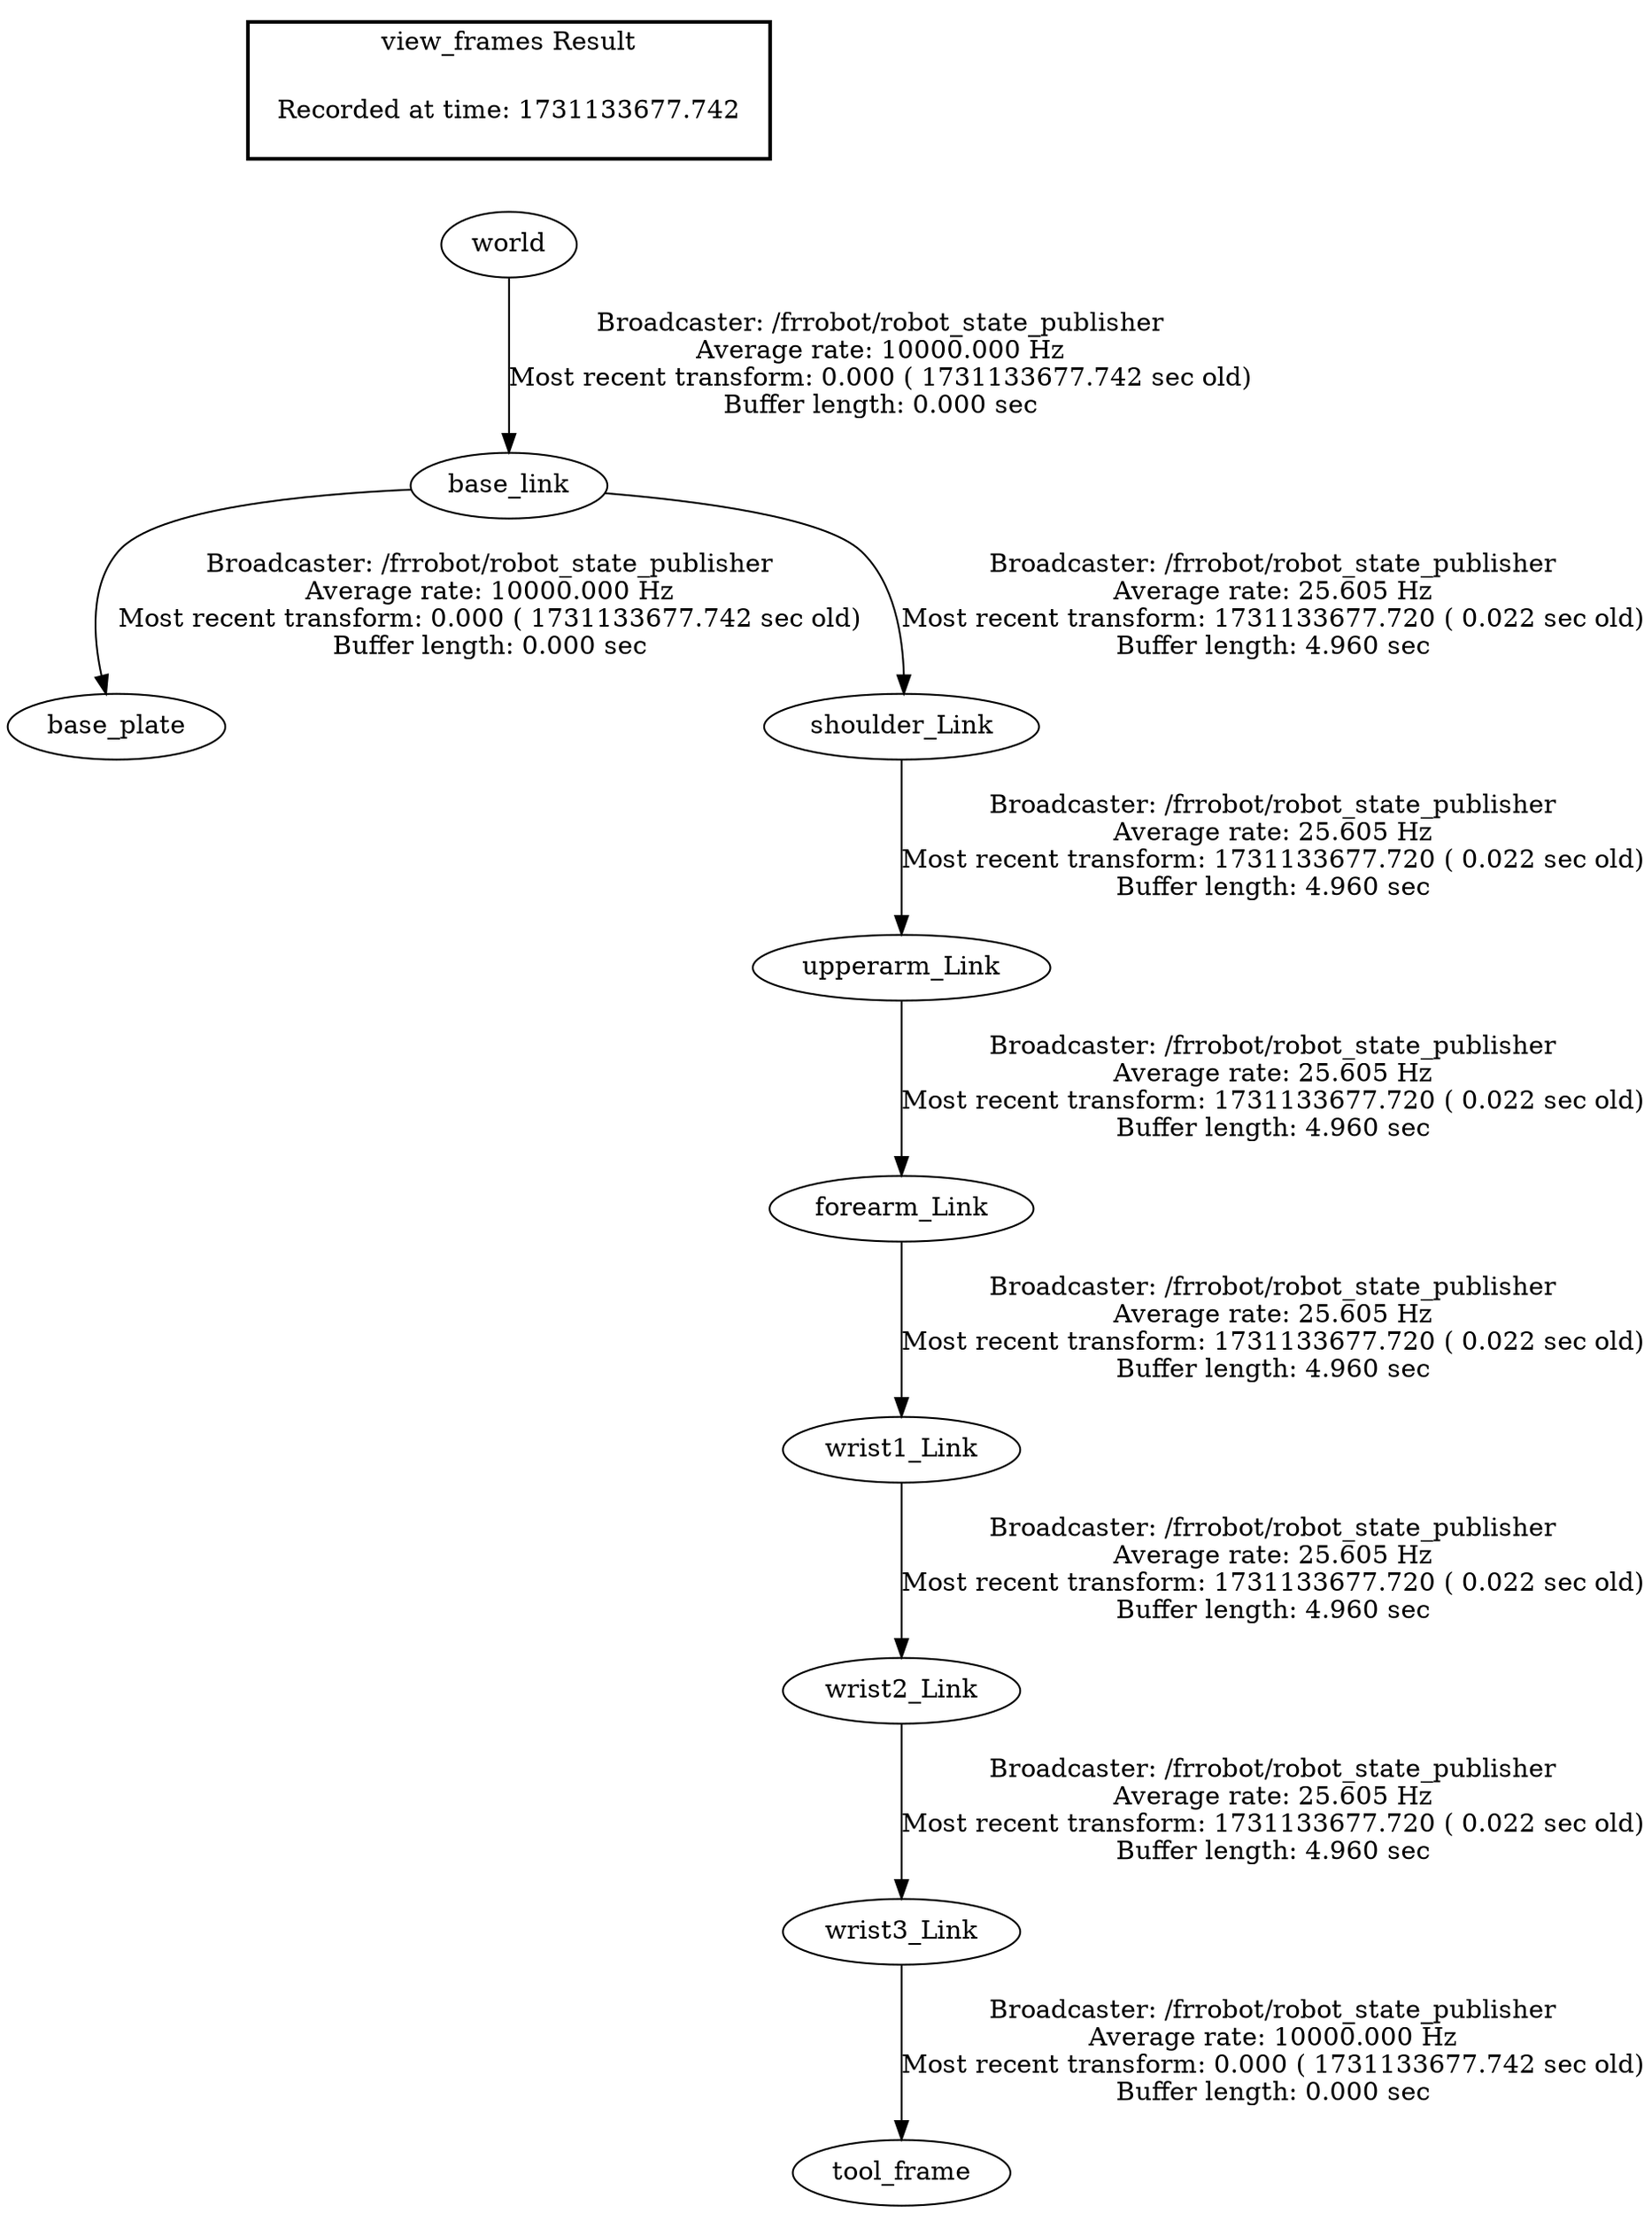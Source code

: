 digraph G {
"base_link" -> "base_plate"[label="Broadcaster: /frrobot/robot_state_publisher\nAverage rate: 10000.000 Hz\nMost recent transform: 0.000 ( 1731133677.742 sec old)\nBuffer length: 0.000 sec\n"];
"world" -> "base_link"[label="Broadcaster: /frrobot/robot_state_publisher\nAverage rate: 10000.000 Hz\nMost recent transform: 0.000 ( 1731133677.742 sec old)\nBuffer length: 0.000 sec\n"];
"wrist3_Link" -> "tool_frame"[label="Broadcaster: /frrobot/robot_state_publisher\nAverage rate: 10000.000 Hz\nMost recent transform: 0.000 ( 1731133677.742 sec old)\nBuffer length: 0.000 sec\n"];
"wrist2_Link" -> "wrist3_Link"[label="Broadcaster: /frrobot/robot_state_publisher\nAverage rate: 25.605 Hz\nMost recent transform: 1731133677.720 ( 0.022 sec old)\nBuffer length: 4.960 sec\n"];
"base_link" -> "shoulder_Link"[label="Broadcaster: /frrobot/robot_state_publisher\nAverage rate: 25.605 Hz\nMost recent transform: 1731133677.720 ( 0.022 sec old)\nBuffer length: 4.960 sec\n"];
"shoulder_Link" -> "upperarm_Link"[label="Broadcaster: /frrobot/robot_state_publisher\nAverage rate: 25.605 Hz\nMost recent transform: 1731133677.720 ( 0.022 sec old)\nBuffer length: 4.960 sec\n"];
"upperarm_Link" -> "forearm_Link"[label="Broadcaster: /frrobot/robot_state_publisher\nAverage rate: 25.605 Hz\nMost recent transform: 1731133677.720 ( 0.022 sec old)\nBuffer length: 4.960 sec\n"];
"forearm_Link" -> "wrist1_Link"[label="Broadcaster: /frrobot/robot_state_publisher\nAverage rate: 25.605 Hz\nMost recent transform: 1731133677.720 ( 0.022 sec old)\nBuffer length: 4.960 sec\n"];
"wrist1_Link" -> "wrist2_Link"[label="Broadcaster: /frrobot/robot_state_publisher\nAverage rate: 25.605 Hz\nMost recent transform: 1731133677.720 ( 0.022 sec old)\nBuffer length: 4.960 sec\n"];
edge [style=invis];
 subgraph cluster_legend { style=bold; color=black; label ="view_frames Result";
"Recorded at time: 1731133677.742"[ shape=plaintext ] ;
 }->"world";
}
